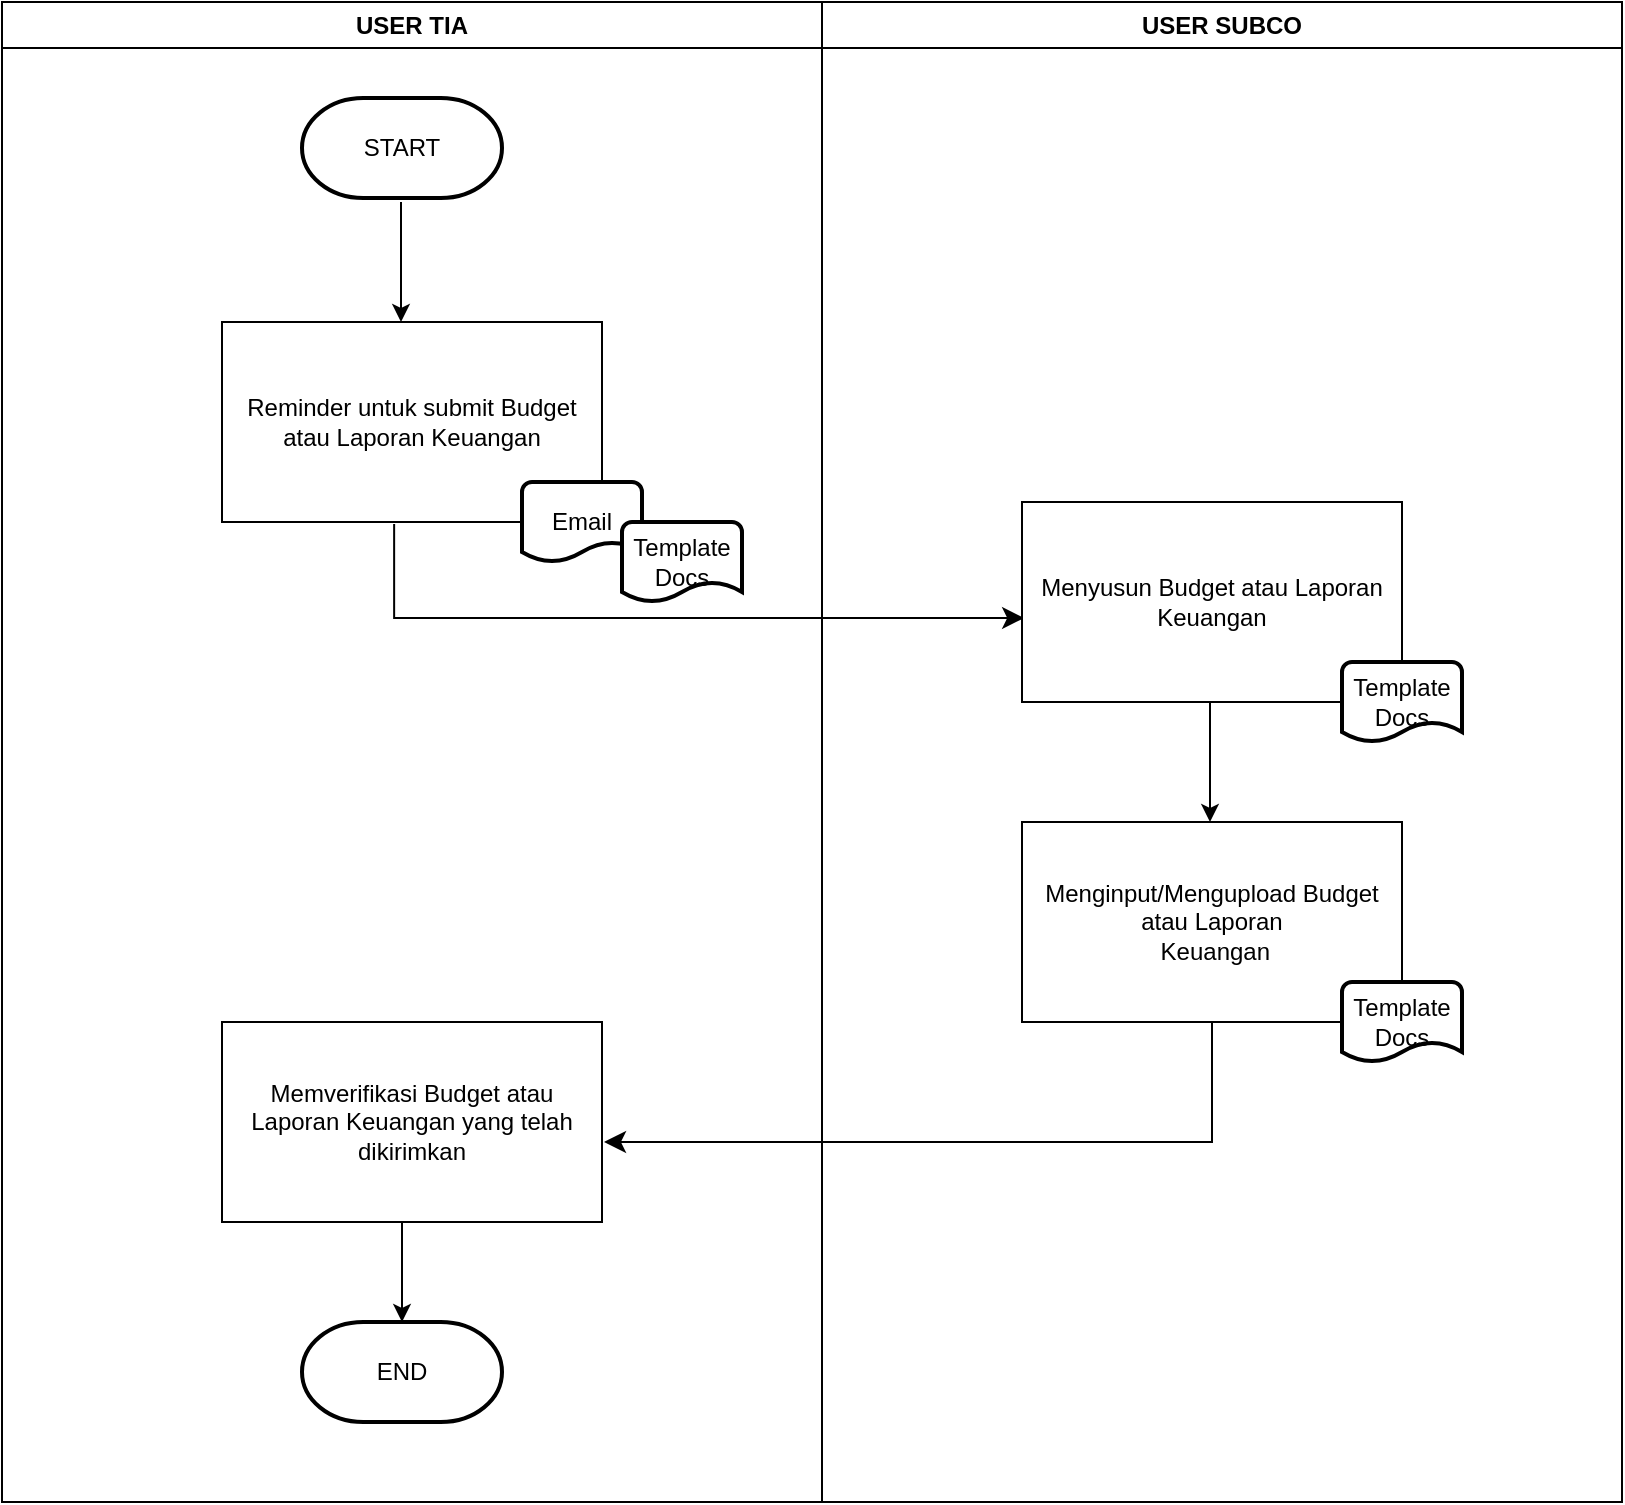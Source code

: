 <mxfile version="21.6.1" type="github" pages="2">
  <diagram name="FlowChart" id="h6grI7qdc10ozD1cTEPd">
    <mxGraphModel dx="1194" dy="772" grid="1" gridSize="10" guides="1" tooltips="1" connect="1" arrows="1" fold="1" page="1" pageScale="1" pageWidth="850" pageHeight="1100" math="0" shadow="0">
      <root>
        <mxCell id="0" />
        <mxCell id="1" parent="0" />
        <mxCell id="YV4U8w6sLnlZu5qjyZpr-2" value="USER TIA" style="swimlane;whiteSpace=wrap;html=1;" parent="1" vertex="1">
          <mxGeometry x="20" y="30" width="410" height="750" as="geometry" />
        </mxCell>
        <mxCell id="YV4U8w6sLnlZu5qjyZpr-7" value="Reminder untuk submit Budget atau Laporan Keuangan" style="rounded=0;whiteSpace=wrap;html=1;" parent="YV4U8w6sLnlZu5qjyZpr-2" vertex="1">
          <mxGeometry x="110" y="160" width="190" height="100" as="geometry" />
        </mxCell>
        <mxCell id="YV4U8w6sLnlZu5qjyZpr-12" value="Memverifikasi Budget atau Laporan Keuangan yang telah dikirimkan" style="rounded=0;whiteSpace=wrap;html=1;" parent="YV4U8w6sLnlZu5qjyZpr-2" vertex="1">
          <mxGeometry x="110" y="510" width="190" height="100" as="geometry" />
        </mxCell>
        <mxCell id="YV4U8w6sLnlZu5qjyZpr-13" value="END" style="strokeWidth=2;html=1;shape=mxgraph.flowchart.terminator;whiteSpace=wrap;" parent="YV4U8w6sLnlZu5qjyZpr-2" vertex="1">
          <mxGeometry x="150" y="660" width="100" height="50" as="geometry" />
        </mxCell>
        <mxCell id="YV4U8w6sLnlZu5qjyZpr-19" value="" style="endArrow=classic;html=1;rounded=0;" parent="YV4U8w6sLnlZu5qjyZpr-2" edge="1">
          <mxGeometry width="50" height="50" relative="1" as="geometry">
            <mxPoint x="199.5" y="100" as="sourcePoint" />
            <mxPoint x="199.5" y="160" as="targetPoint" />
          </mxGeometry>
        </mxCell>
        <mxCell id="YV4U8w6sLnlZu5qjyZpr-21" value="" style="endArrow=classic;html=1;rounded=0;entryX=0.5;entryY=0;entryDx=0;entryDy=0;entryPerimeter=0;" parent="YV4U8w6sLnlZu5qjyZpr-2" target="YV4U8w6sLnlZu5qjyZpr-13" edge="1">
          <mxGeometry width="50" height="50" relative="1" as="geometry">
            <mxPoint x="200" y="610" as="sourcePoint" />
            <mxPoint x="250" y="560" as="targetPoint" />
          </mxGeometry>
        </mxCell>
        <mxCell id="YV4U8w6sLnlZu5qjyZpr-25" value="Email" style="strokeWidth=2;html=1;shape=mxgraph.flowchart.document2;whiteSpace=wrap;size=0.25;" parent="YV4U8w6sLnlZu5qjyZpr-2" vertex="1">
          <mxGeometry x="260" y="240" width="60" height="40" as="geometry" />
        </mxCell>
        <mxCell id="YV4U8w6sLnlZu5qjyZpr-22" value="Template Docs" style="strokeWidth=2;html=1;shape=mxgraph.flowchart.document2;whiteSpace=wrap;size=0.25;" parent="YV4U8w6sLnlZu5qjyZpr-2" vertex="1">
          <mxGeometry x="310" y="260" width="60" height="40" as="geometry" />
        </mxCell>
        <mxCell id="YV4U8w6sLnlZu5qjyZpr-15" value="" style="edgeStyle=elbowEdgeStyle;elbow=vertical;endArrow=classic;html=1;curved=0;rounded=0;endSize=8;startSize=8;exitX=0.453;exitY=1.01;exitDx=0;exitDy=0;exitPerimeter=0;" parent="YV4U8w6sLnlZu5qjyZpr-2" source="YV4U8w6sLnlZu5qjyZpr-7" edge="1">
          <mxGeometry width="50" height="50" relative="1" as="geometry">
            <mxPoint x="210.0" y="260" as="sourcePoint" />
            <mxPoint x="511.08" y="308" as="targetPoint" />
            <Array as="points">
              <mxPoint x="210.08" y="308" />
            </Array>
          </mxGeometry>
        </mxCell>
        <mxCell id="YV4U8w6sLnlZu5qjyZpr-3" value="USER SUBCO" style="swimlane;whiteSpace=wrap;html=1;" parent="1" vertex="1">
          <mxGeometry x="430" y="30" width="400" height="750" as="geometry" />
        </mxCell>
        <mxCell id="YV4U8w6sLnlZu5qjyZpr-10" value="Menyusun Budget atau Laporan Keuangan" style="rounded=0;whiteSpace=wrap;html=1;" parent="YV4U8w6sLnlZu5qjyZpr-3" vertex="1">
          <mxGeometry x="100" y="250" width="190" height="100" as="geometry" />
        </mxCell>
        <mxCell id="YV4U8w6sLnlZu5qjyZpr-11" value="Menginput/Mengupload Budget atau Laporan&lt;br&gt;&amp;nbsp;Keuangan" style="rounded=0;whiteSpace=wrap;html=1;" parent="YV4U8w6sLnlZu5qjyZpr-3" vertex="1">
          <mxGeometry x="100" y="410" width="190" height="100" as="geometry" />
        </mxCell>
        <mxCell id="YV4U8w6sLnlZu5qjyZpr-16" value="" style="endArrow=classic;html=1;rounded=0;" parent="YV4U8w6sLnlZu5qjyZpr-3" edge="1">
          <mxGeometry width="50" height="50" relative="1" as="geometry">
            <mxPoint x="194" y="350" as="sourcePoint" />
            <mxPoint x="194" y="410" as="targetPoint" />
          </mxGeometry>
        </mxCell>
        <mxCell id="YV4U8w6sLnlZu5qjyZpr-20" value="" style="edgeStyle=elbowEdgeStyle;elbow=vertical;endArrow=classic;html=1;curved=0;rounded=0;endSize=8;startSize=8;exitX=0.5;exitY=1;exitDx=0;exitDy=0;" parent="YV4U8w6sLnlZu5qjyZpr-3" source="YV4U8w6sLnlZu5qjyZpr-11" edge="1">
          <mxGeometry width="50" height="50" relative="1" as="geometry">
            <mxPoint x="181" y="510" as="sourcePoint" />
            <mxPoint x="-109" y="570" as="targetPoint" />
            <Array as="points">
              <mxPoint x="200" y="570" />
            </Array>
          </mxGeometry>
        </mxCell>
        <mxCell id="YV4U8w6sLnlZu5qjyZpr-23" value="Template Docs" style="strokeWidth=2;html=1;shape=mxgraph.flowchart.document2;whiteSpace=wrap;size=0.25;" parent="YV4U8w6sLnlZu5qjyZpr-3" vertex="1">
          <mxGeometry x="260" y="330" width="60" height="40" as="geometry" />
        </mxCell>
        <mxCell id="YV4U8w6sLnlZu5qjyZpr-24" value="Template Docs" style="strokeWidth=2;html=1;shape=mxgraph.flowchart.document2;whiteSpace=wrap;size=0.25;" parent="YV4U8w6sLnlZu5qjyZpr-3" vertex="1">
          <mxGeometry x="260" y="490" width="60" height="40" as="geometry" />
        </mxCell>
        <mxCell id="YV4U8w6sLnlZu5qjyZpr-6" value="START" style="strokeWidth=2;html=1;shape=mxgraph.flowchart.terminator;whiteSpace=wrap;" parent="1" vertex="1">
          <mxGeometry x="170" y="78" width="100" height="50" as="geometry" />
        </mxCell>
      </root>
    </mxGraphModel>
  </diagram>
  <diagram id="xz3-d2e5lThAP5KxYGmf" name="DataFlowDiagram(Lvl.0)">
    <mxGraphModel dx="1194" dy="800" grid="1" gridSize="10" guides="1" tooltips="1" connect="1" arrows="1" fold="1" page="1" pageScale="1" pageWidth="850" pageHeight="1100" math="0" shadow="0">
      <root>
        <mxCell id="0" />
        <mxCell id="1" parent="0" />
        <mxCell id="cSz2yeqIexrVsM8IRzFY-1" value="&lt;font style=&quot;font-size: 18px;&quot;&gt;SISTEM&lt;br&gt;TIA 4.0&lt;/font&gt;" style="strokeWidth=2;html=1;shape=mxgraph.flowchart.start_2;whiteSpace=wrap;" parent="1" vertex="1">
          <mxGeometry x="345" y="338" width="160" height="150" as="geometry" />
        </mxCell>
        <mxCell id="cSz2yeqIexrVsM8IRzFY-2" value="&lt;font style=&quot;font-size: 15px;&quot;&gt;USER SUBCO&lt;/font&gt;" style="rounded=0;whiteSpace=wrap;html=1;" parent="1" vertex="1">
          <mxGeometry x="30" y="88" width="160" height="90" as="geometry" />
        </mxCell>
        <mxCell id="cSz2yeqIexrVsM8IRzFY-3" value="" style="edgeStyle=segmentEdgeStyle;endArrow=classic;html=1;curved=0;rounded=0;endSize=8;startSize=8;" parent="1" target="cSz2yeqIexrVsM8IRzFY-1" edge="1">
          <mxGeometry width="50" height="50" relative="1" as="geometry">
            <mxPoint x="190" y="138" as="sourcePoint" />
            <mxPoint x="360" y="298" as="targetPoint" />
          </mxGeometry>
        </mxCell>
        <mxCell id="cSz2yeqIexrVsM8IRzFY-4" value="&lt;font style=&quot;font-size: 15px;&quot;&gt;USER TIA&lt;/font&gt;" style="rounded=0;whiteSpace=wrap;html=1;" parent="1" vertex="1">
          <mxGeometry x="640" y="688" width="160" height="90" as="geometry" />
        </mxCell>
        <mxCell id="cSz2yeqIexrVsM8IRzFY-6" value="Reminder untuk submit Budget atau Laporan Keuangan" style="text;html=1;strokeColor=none;fillColor=none;align=center;verticalAlign=middle;whiteSpace=wrap;rounded=0;" parent="1" vertex="1">
          <mxGeometry x="193" y="112" width="300" height="30" as="geometry" />
        </mxCell>
        <mxCell id="cSz2yeqIexrVsM8IRzFY-7" value="" style="edgeStyle=segmentEdgeStyle;endArrow=classic;html=1;curved=0;rounded=0;endSize=8;startSize=8;" parent="1" edge="1">
          <mxGeometry width="50" height="50" relative="1" as="geometry">
            <mxPoint x="425" y="488" as="sourcePoint" />
            <mxPoint x="640" y="738" as="targetPoint" />
            <Array as="points">
              <mxPoint x="425" y="738" />
              <mxPoint x="575" y="738" />
            </Array>
          </mxGeometry>
        </mxCell>
        <mxCell id="cSz2yeqIexrVsM8IRzFY-8" value="Menerima Reminder untuk submit Budget atau Laporan Keuangan" style="text;html=1;strokeColor=none;fillColor=none;align=center;verticalAlign=middle;whiteSpace=wrap;rounded=0;" parent="1" vertex="1">
          <mxGeometry x="270" y="738" width="370" height="30" as="geometry" />
        </mxCell>
        <mxCell id="cSz2yeqIexrVsM8IRzFY-9" value="" style="edgeStyle=segmentEdgeStyle;endArrow=classic;html=1;curved=0;rounded=0;endSize=8;startSize=8;" parent="1" source="cSz2yeqIexrVsM8IRzFY-4" edge="1">
          <mxGeometry width="50" height="50" relative="1" as="geometry">
            <mxPoint x="796.04" y="695" as="sourcePoint" />
            <mxPoint x="505" y="408" as="targetPoint" />
            <Array as="points">
              <mxPoint x="710" y="408" />
            </Array>
          </mxGeometry>
        </mxCell>
        <mxCell id="cSz2yeqIexrVsM8IRzFY-10" value="Menginput/Mengupload data Budget atau Laporan Keuangan" style="text;html=1;strokeColor=none;fillColor=none;align=center;verticalAlign=middle;whiteSpace=wrap;rounded=0;" parent="1" vertex="1">
          <mxGeometry x="496" y="381" width="350" height="30" as="geometry" />
        </mxCell>
        <mxCell id="cSz2yeqIexrVsM8IRzFY-12" value="" style="edgeStyle=segmentEdgeStyle;endArrow=classic;html=1;curved=0;rounded=0;endSize=8;startSize=8;entryX=0.5;entryY=1;entryDx=0;entryDy=0;" parent="1" target="cSz2yeqIexrVsM8IRzFY-2" edge="1">
          <mxGeometry width="50" height="50" relative="1" as="geometry">
            <mxPoint x="340" y="408" as="sourcePoint" />
            <mxPoint x="330" y="358" as="targetPoint" />
            <Array as="points">
              <mxPoint x="110" y="408" />
            </Array>
          </mxGeometry>
        </mxCell>
        <mxCell id="cSz2yeqIexrVsM8IRzFY-13" value="Memverifikasi data Budget atau Laporan Keuangan yang telah di submit oleh USER TIA" style="text;html=1;strokeColor=none;fillColor=none;align=center;verticalAlign=middle;whiteSpace=wrap;rounded=0;" parent="1" vertex="1">
          <mxGeometry x="63" y="418" width="280" height="30" as="geometry" />
        </mxCell>
        <mxCell id="RbjlpHTDaSiQq2_mB3fw-1" value="&lt;font style=&quot;font-size: 20px;&quot;&gt;DATA FLOW DIAGRAM TIA 4.0 Level 0&lt;/font&gt;" style="text;html=1;strokeColor=none;fillColor=none;align=center;verticalAlign=middle;whiteSpace=wrap;rounded=0;" parent="1" vertex="1">
          <mxGeometry x="235" y="948" width="380" height="30" as="geometry" />
        </mxCell>
        <mxCell id="o9bnvxfP6gBcrila1IxN-1" value="Cronjob Reminder" style="ellipse;whiteSpace=wrap;html=1;aspect=fixed;" vertex="1" parent="1">
          <mxGeometry x="480" y="140" width="80" height="80" as="geometry" />
        </mxCell>
        <mxCell id="o9bnvxfP6gBcrila1IxN-2" value="Manual Reminder" style="ellipse;whiteSpace=wrap;html=1;aspect=fixed;" vertex="1" parent="1">
          <mxGeometry x="550" y="200" width="80" height="80" as="geometry" />
        </mxCell>
        <mxCell id="o9bnvxfP6gBcrila1IxN-3" value="" style="endArrow=classic;html=1;rounded=0;entryX=0;entryY=1;entryDx=0;entryDy=0;" edge="1" parent="1" target="o9bnvxfP6gBcrila1IxN-1">
          <mxGeometry width="50" height="50" relative="1" as="geometry">
            <mxPoint x="440" y="338" as="sourcePoint" />
            <mxPoint x="488.04" y="220" as="targetPoint" />
          </mxGeometry>
        </mxCell>
        <mxCell id="o9bnvxfP6gBcrila1IxN-5" value="" style="endArrow=classic;html=1;rounded=0;entryX=0.075;entryY=0.813;entryDx=0;entryDy=0;entryPerimeter=0;exitX=0.663;exitY=0.027;exitDx=0;exitDy=0;exitPerimeter=0;" edge="1" parent="1" source="cSz2yeqIexrVsM8IRzFY-1" target="o9bnvxfP6gBcrila1IxN-2">
          <mxGeometry width="50" height="50" relative="1" as="geometry">
            <mxPoint x="470" y="350" as="sourcePoint" />
            <mxPoint x="520" y="300" as="targetPoint" />
          </mxGeometry>
        </mxCell>
        <mxCell id="o9bnvxfP6gBcrila1IxN-7" value="" style="edgeStyle=elbowEdgeStyle;elbow=vertical;endArrow=classic;html=1;curved=0;rounded=0;endSize=8;startSize=8;exitX=0.631;exitY=0.987;exitDx=0;exitDy=0;exitPerimeter=0;entryX=-0.019;entryY=0.378;entryDx=0;entryDy=0;entryPerimeter=0;" edge="1" parent="1" target="cSz2yeqIexrVsM8IRzFY-4">
          <mxGeometry width="50" height="50" relative="1" as="geometry">
            <mxPoint x="440.0" y="488.0" as="sourcePoint" />
            <mxPoint x="630" y="722" as="targetPoint" />
            <Array as="points">
              <mxPoint x="434.04" y="721.95" />
            </Array>
          </mxGeometry>
        </mxCell>
        <mxCell id="o9bnvxfP6gBcrila1IxN-8" value="Download Template Budget atau Laporan Keuangan" style="text;html=1;strokeColor=none;fillColor=none;align=center;verticalAlign=middle;whiteSpace=wrap;rounded=0;" vertex="1" parent="1">
          <mxGeometry x="450" y="688" width="190" height="30" as="geometry" />
        </mxCell>
        <mxCell id="o9bnvxfP6gBcrila1IxN-9" value="Menyusun Budget dan Laporan Keuangan" style="ellipse;whiteSpace=wrap;html=1;aspect=fixed;" vertex="1" parent="1">
          <mxGeometry x="720" y="488" width="110" height="110" as="geometry" />
        </mxCell>
        <mxCell id="o9bnvxfP6gBcrila1IxN-10" value="" style="endArrow=classic;html=1;rounded=0;" edge="1" parent="1">
          <mxGeometry width="50" height="50" relative="1" as="geometry">
            <mxPoint x="760" y="688" as="sourcePoint" />
            <mxPoint x="760" y="600" as="targetPoint" />
          </mxGeometry>
        </mxCell>
      </root>
    </mxGraphModel>
  </diagram>
</mxfile>
